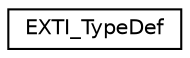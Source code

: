 digraph "Graphical Class Hierarchy"
{
 // LATEX_PDF_SIZE
  edge [fontname="Helvetica",fontsize="10",labelfontname="Helvetica",labelfontsize="10"];
  node [fontname="Helvetica",fontsize="10",shape=record];
  rankdir="LR";
  Node0 [label="EXTI_TypeDef",height=0.2,width=0.4,color="black", fillcolor="white", style="filled",URL="$structEXTI__TypeDef.html",tooltip="External Interrupt/Event Controller."];
}
